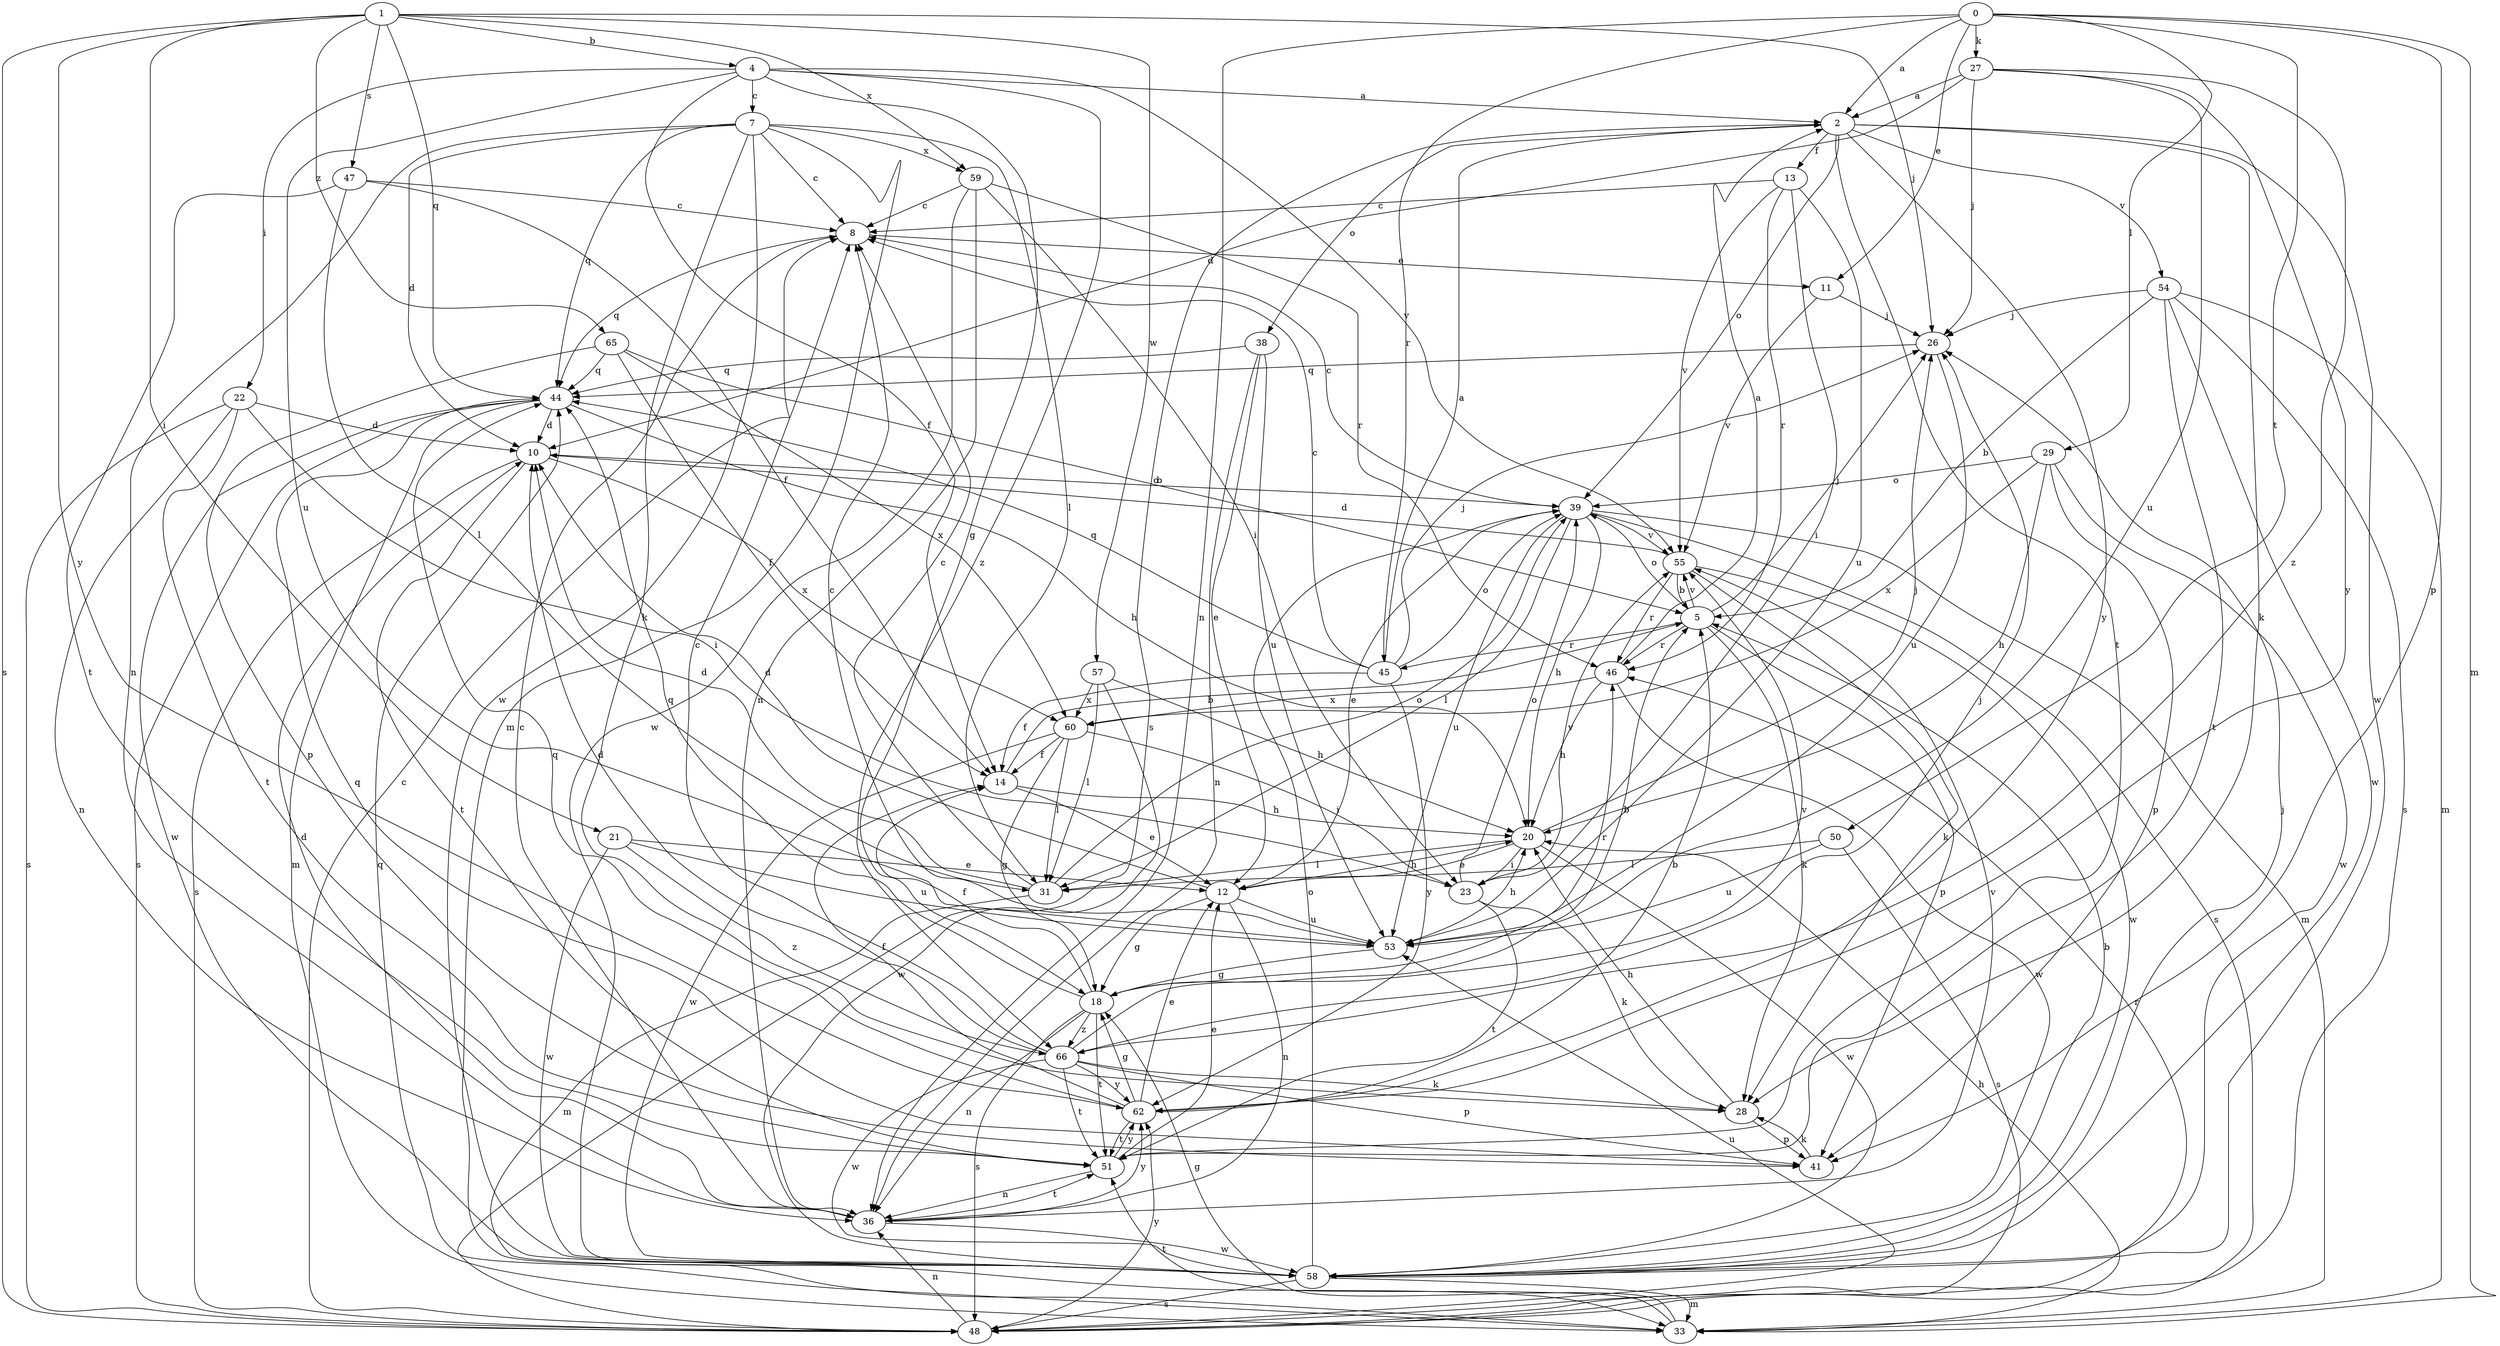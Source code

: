 strict digraph  {
0;
1;
2;
4;
5;
7;
8;
10;
11;
12;
13;
14;
18;
20;
21;
22;
23;
26;
27;
28;
29;
31;
33;
36;
38;
39;
41;
44;
45;
46;
47;
48;
50;
51;
53;
54;
55;
57;
58;
59;
60;
62;
65;
66;
0 -> 2  [label=a];
0 -> 11  [label=e];
0 -> 27  [label=k];
0 -> 29  [label=l];
0 -> 33  [label=m];
0 -> 36  [label=n];
0 -> 41  [label=p];
0 -> 45  [label=r];
0 -> 50  [label=t];
1 -> 4  [label=b];
1 -> 21  [label=i];
1 -> 26  [label=j];
1 -> 44  [label=q];
1 -> 47  [label=s];
1 -> 48  [label=s];
1 -> 57  [label=w];
1 -> 59  [label=x];
1 -> 62  [label=y];
1 -> 65  [label=z];
2 -> 13  [label=f];
2 -> 28  [label=k];
2 -> 38  [label=o];
2 -> 39  [label=o];
2 -> 48  [label=s];
2 -> 51  [label=t];
2 -> 54  [label=v];
2 -> 58  [label=w];
2 -> 62  [label=y];
4 -> 2  [label=a];
4 -> 7  [label=c];
4 -> 14  [label=f];
4 -> 18  [label=g];
4 -> 22  [label=i];
4 -> 53  [label=u];
4 -> 55  [label=v];
4 -> 66  [label=z];
5 -> 26  [label=j];
5 -> 28  [label=k];
5 -> 39  [label=o];
5 -> 41  [label=p];
5 -> 45  [label=r];
5 -> 46  [label=r];
5 -> 55  [label=v];
7 -> 8  [label=c];
7 -> 10  [label=d];
7 -> 28  [label=k];
7 -> 31  [label=l];
7 -> 33  [label=m];
7 -> 36  [label=n];
7 -> 44  [label=q];
7 -> 58  [label=w];
7 -> 59  [label=x];
8 -> 11  [label=e];
8 -> 44  [label=q];
10 -> 39  [label=o];
10 -> 48  [label=s];
10 -> 51  [label=t];
10 -> 60  [label=x];
11 -> 26  [label=j];
11 -> 55  [label=v];
12 -> 10  [label=d];
12 -> 18  [label=g];
12 -> 20  [label=h];
12 -> 36  [label=n];
12 -> 53  [label=u];
13 -> 8  [label=c];
13 -> 23  [label=i];
13 -> 46  [label=r];
13 -> 53  [label=u];
13 -> 55  [label=v];
14 -> 5  [label=b];
14 -> 12  [label=e];
14 -> 20  [label=h];
18 -> 5  [label=b];
18 -> 14  [label=f];
18 -> 36  [label=n];
18 -> 44  [label=q];
18 -> 46  [label=r];
18 -> 48  [label=s];
18 -> 51  [label=t];
18 -> 66  [label=z];
20 -> 12  [label=e];
20 -> 23  [label=i];
20 -> 26  [label=j];
20 -> 31  [label=l];
20 -> 58  [label=w];
21 -> 12  [label=e];
21 -> 53  [label=u];
21 -> 58  [label=w];
21 -> 66  [label=z];
22 -> 10  [label=d];
22 -> 23  [label=i];
22 -> 36  [label=n];
22 -> 48  [label=s];
22 -> 51  [label=t];
23 -> 28  [label=k];
23 -> 39  [label=o];
23 -> 51  [label=t];
23 -> 55  [label=v];
26 -> 44  [label=q];
26 -> 53  [label=u];
27 -> 2  [label=a];
27 -> 10  [label=d];
27 -> 26  [label=j];
27 -> 53  [label=u];
27 -> 62  [label=y];
27 -> 66  [label=z];
28 -> 20  [label=h];
28 -> 41  [label=p];
29 -> 20  [label=h];
29 -> 39  [label=o];
29 -> 41  [label=p];
29 -> 58  [label=w];
29 -> 60  [label=x];
31 -> 8  [label=c];
31 -> 10  [label=d];
31 -> 33  [label=m];
31 -> 39  [label=o];
33 -> 18  [label=g];
33 -> 20  [label=h];
33 -> 44  [label=q];
33 -> 51  [label=t];
36 -> 8  [label=c];
36 -> 10  [label=d];
36 -> 51  [label=t];
36 -> 55  [label=v];
36 -> 58  [label=w];
36 -> 62  [label=y];
38 -> 12  [label=e];
38 -> 36  [label=n];
38 -> 44  [label=q];
38 -> 53  [label=u];
39 -> 8  [label=c];
39 -> 12  [label=e];
39 -> 20  [label=h];
39 -> 31  [label=l];
39 -> 33  [label=m];
39 -> 48  [label=s];
39 -> 53  [label=u];
39 -> 55  [label=v];
41 -> 28  [label=k];
41 -> 44  [label=q];
44 -> 10  [label=d];
44 -> 20  [label=h];
44 -> 33  [label=m];
44 -> 48  [label=s];
44 -> 58  [label=w];
45 -> 2  [label=a];
45 -> 8  [label=c];
45 -> 14  [label=f];
45 -> 26  [label=j];
45 -> 39  [label=o];
45 -> 44  [label=q];
45 -> 62  [label=y];
46 -> 2  [label=a];
46 -> 20  [label=h];
46 -> 58  [label=w];
46 -> 60  [label=x];
47 -> 8  [label=c];
47 -> 14  [label=f];
47 -> 31  [label=l];
47 -> 51  [label=t];
48 -> 8  [label=c];
48 -> 36  [label=n];
48 -> 46  [label=r];
48 -> 53  [label=u];
48 -> 62  [label=y];
50 -> 31  [label=l];
50 -> 48  [label=s];
50 -> 53  [label=u];
51 -> 12  [label=e];
51 -> 36  [label=n];
51 -> 62  [label=y];
53 -> 8  [label=c];
53 -> 18  [label=g];
53 -> 20  [label=h];
54 -> 5  [label=b];
54 -> 26  [label=j];
54 -> 33  [label=m];
54 -> 48  [label=s];
54 -> 51  [label=t];
54 -> 58  [label=w];
55 -> 5  [label=b];
55 -> 10  [label=d];
55 -> 28  [label=k];
55 -> 46  [label=r];
55 -> 58  [label=w];
57 -> 20  [label=h];
57 -> 31  [label=l];
57 -> 58  [label=w];
57 -> 60  [label=x];
58 -> 5  [label=b];
58 -> 26  [label=j];
58 -> 33  [label=m];
58 -> 39  [label=o];
58 -> 48  [label=s];
59 -> 8  [label=c];
59 -> 23  [label=i];
59 -> 36  [label=n];
59 -> 46  [label=r];
59 -> 58  [label=w];
60 -> 14  [label=f];
60 -> 18  [label=g];
60 -> 23  [label=i];
60 -> 31  [label=l];
60 -> 58  [label=w];
62 -> 5  [label=b];
62 -> 12  [label=e];
62 -> 14  [label=f];
62 -> 18  [label=g];
62 -> 44  [label=q];
62 -> 51  [label=t];
65 -> 5  [label=b];
65 -> 14  [label=f];
65 -> 41  [label=p];
65 -> 44  [label=q];
65 -> 60  [label=x];
66 -> 8  [label=c];
66 -> 10  [label=d];
66 -> 26  [label=j];
66 -> 28  [label=k];
66 -> 41  [label=p];
66 -> 51  [label=t];
66 -> 55  [label=v];
66 -> 58  [label=w];
66 -> 62  [label=y];
}
